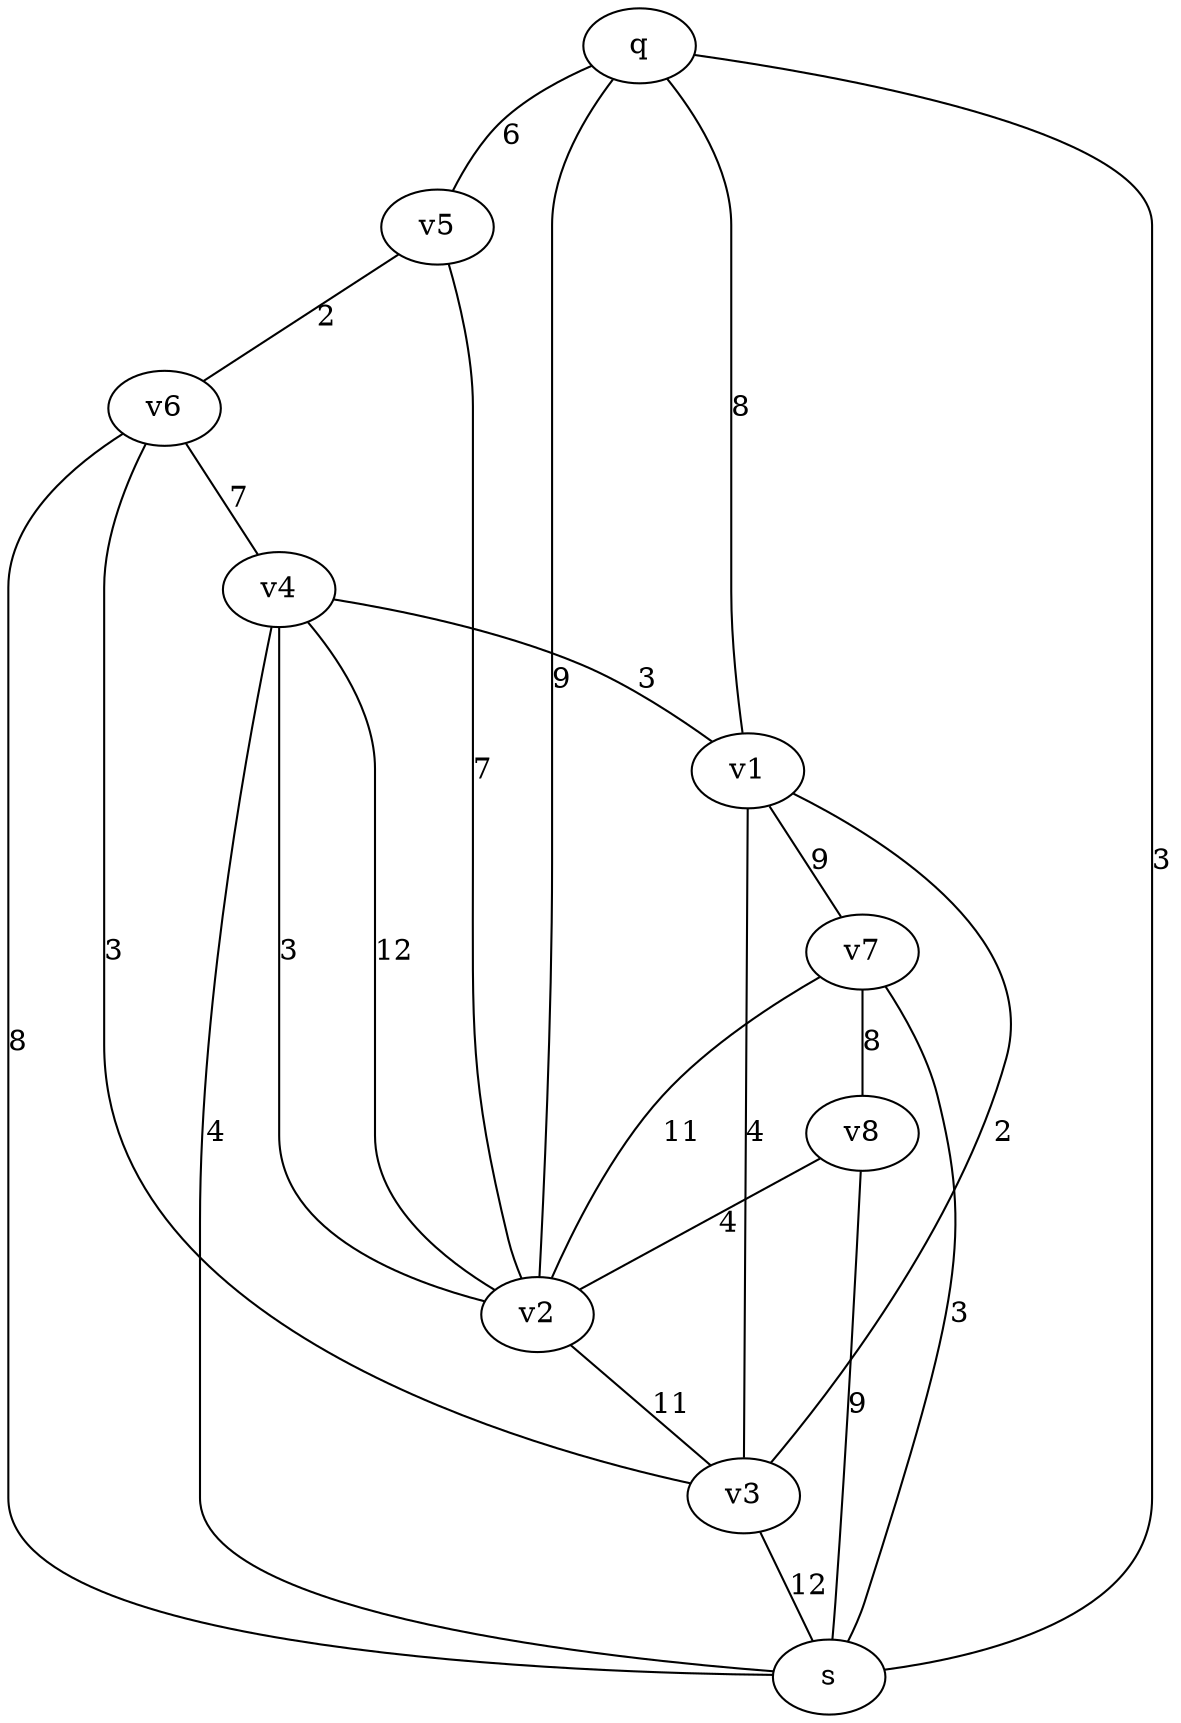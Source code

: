 graph {
v4--s[label=4];
v3--v1[label=2];
v5--v6[label=2];
q--s[label=3];
v4--v1[label=3];
v2--v4[label=3];
v6--v3[label=3];
v7--s[label=3];
v1--v3[label=4];
v8--v2[label=4];
q--v5[label=6];
v6--v4[label=7];
v5--v2[label=7];
q--v1[label=8];
v6--s[label=8];
v7--v8[label=8];
q--v2[label=9];
v8--s[label=9];
v1--v7[label=9];
v2--v3[label=11];
v7--v2[label=11];
v3--s[label=12];
v4--v2[label=12];
}